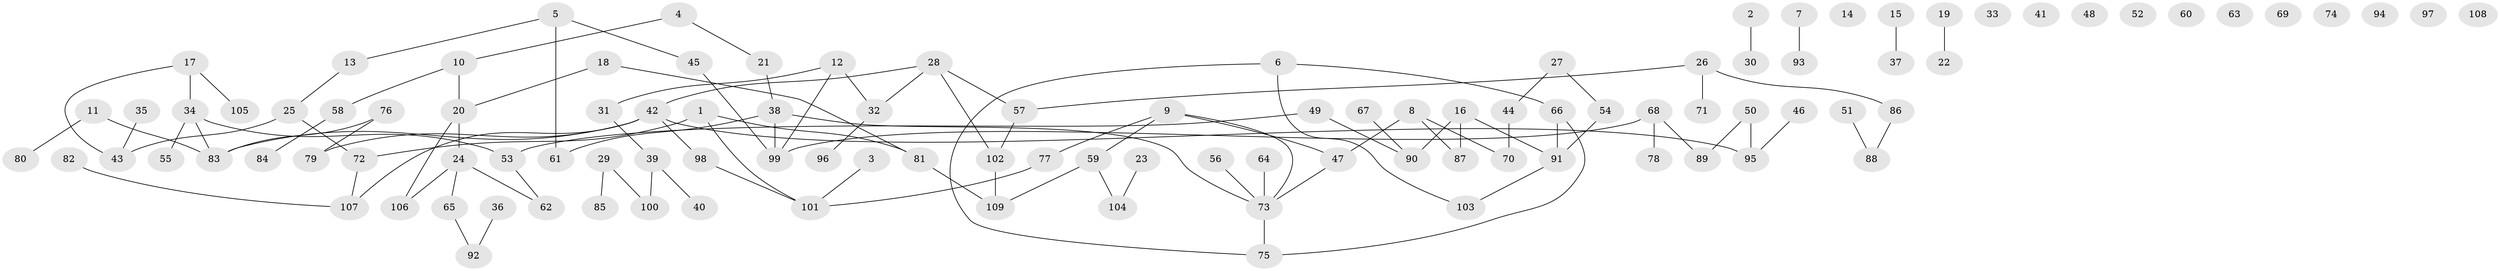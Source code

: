 // Generated by graph-tools (version 1.1) at 2025/49/03/09/25 03:49:06]
// undirected, 109 vertices, 111 edges
graph export_dot {
graph [start="1"]
  node [color=gray90,style=filled];
  1;
  2;
  3;
  4;
  5;
  6;
  7;
  8;
  9;
  10;
  11;
  12;
  13;
  14;
  15;
  16;
  17;
  18;
  19;
  20;
  21;
  22;
  23;
  24;
  25;
  26;
  27;
  28;
  29;
  30;
  31;
  32;
  33;
  34;
  35;
  36;
  37;
  38;
  39;
  40;
  41;
  42;
  43;
  44;
  45;
  46;
  47;
  48;
  49;
  50;
  51;
  52;
  53;
  54;
  55;
  56;
  57;
  58;
  59;
  60;
  61;
  62;
  63;
  64;
  65;
  66;
  67;
  68;
  69;
  70;
  71;
  72;
  73;
  74;
  75;
  76;
  77;
  78;
  79;
  80;
  81;
  82;
  83;
  84;
  85;
  86;
  87;
  88;
  89;
  90;
  91;
  92;
  93;
  94;
  95;
  96;
  97;
  98;
  99;
  100;
  101;
  102;
  103;
  104;
  105;
  106;
  107;
  108;
  109;
  1 -- 72;
  1 -- 81;
  1 -- 101;
  2 -- 30;
  3 -- 101;
  4 -- 10;
  4 -- 21;
  5 -- 13;
  5 -- 45;
  5 -- 61;
  6 -- 66;
  6 -- 75;
  6 -- 103;
  7 -- 93;
  8 -- 47;
  8 -- 70;
  8 -- 87;
  9 -- 47;
  9 -- 59;
  9 -- 73;
  9 -- 77;
  10 -- 20;
  10 -- 58;
  11 -- 80;
  11 -- 83;
  12 -- 31;
  12 -- 32;
  12 -- 99;
  13 -- 25;
  15 -- 37;
  16 -- 87;
  16 -- 90;
  16 -- 91;
  17 -- 34;
  17 -- 43;
  17 -- 105;
  18 -- 20;
  18 -- 81;
  19 -- 22;
  20 -- 24;
  20 -- 106;
  21 -- 38;
  23 -- 104;
  24 -- 62;
  24 -- 65;
  24 -- 106;
  25 -- 43;
  25 -- 72;
  26 -- 57;
  26 -- 71;
  26 -- 86;
  27 -- 44;
  27 -- 54;
  28 -- 32;
  28 -- 42;
  28 -- 57;
  28 -- 102;
  29 -- 85;
  29 -- 100;
  31 -- 39;
  32 -- 96;
  34 -- 53;
  34 -- 55;
  34 -- 83;
  35 -- 43;
  36 -- 92;
  38 -- 61;
  38 -- 73;
  38 -- 99;
  39 -- 40;
  39 -- 100;
  42 -- 79;
  42 -- 83;
  42 -- 95;
  42 -- 98;
  42 -- 107;
  44 -- 70;
  45 -- 99;
  46 -- 95;
  47 -- 73;
  49 -- 53;
  49 -- 90;
  50 -- 89;
  50 -- 95;
  51 -- 88;
  53 -- 62;
  54 -- 91;
  56 -- 73;
  57 -- 102;
  58 -- 84;
  59 -- 104;
  59 -- 109;
  64 -- 73;
  65 -- 92;
  66 -- 75;
  66 -- 91;
  67 -- 90;
  68 -- 78;
  68 -- 89;
  68 -- 99;
  72 -- 107;
  73 -- 75;
  76 -- 79;
  76 -- 83;
  77 -- 101;
  81 -- 109;
  82 -- 107;
  86 -- 88;
  91 -- 103;
  98 -- 101;
  102 -- 109;
}
